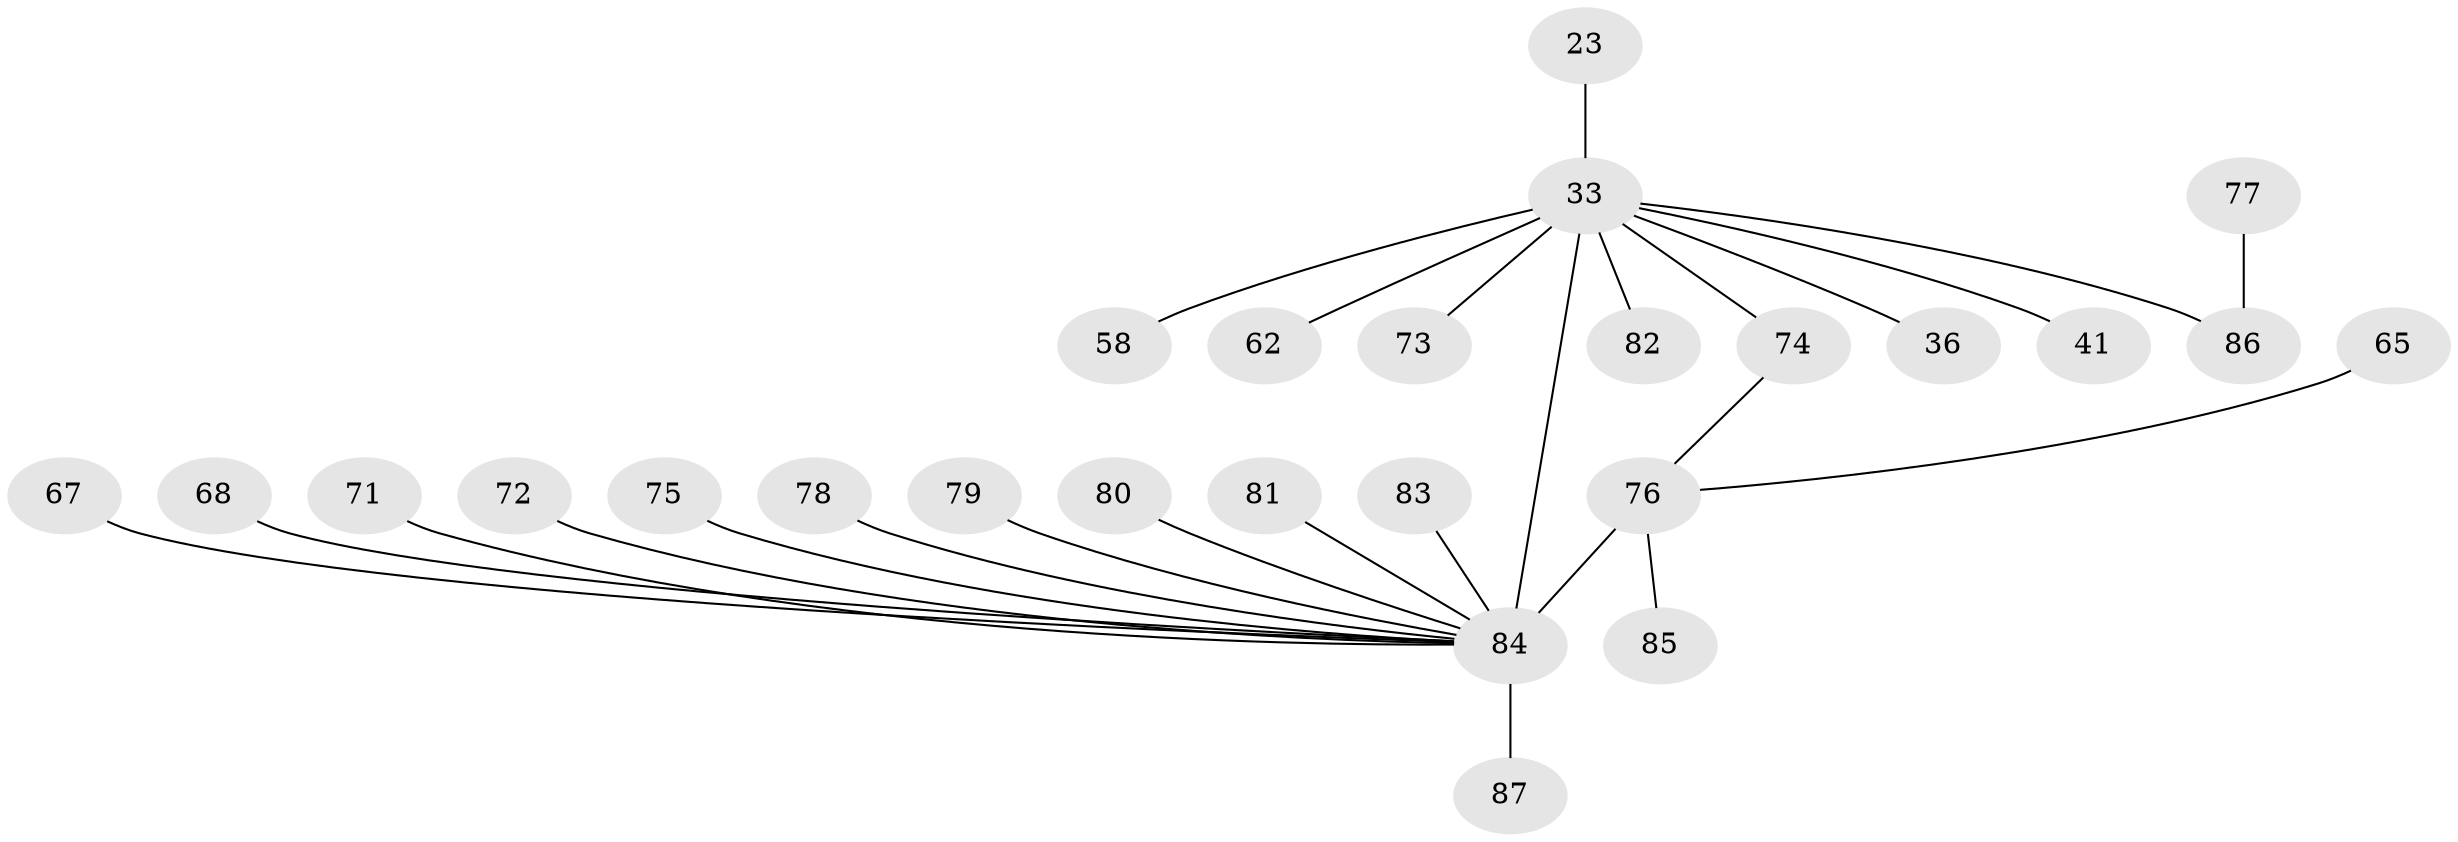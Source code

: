 // original degree distribution, {3: 0.06896551724137931, 18: 0.011494252873563218, 9: 0.022988505747126436, 4: 0.034482758620689655, 1: 0.5287356321839081, 24: 0.011494252873563218, 2: 0.2413793103448276, 7: 0.011494252873563218, 5: 0.05747126436781609, 6: 0.011494252873563218}
// Generated by graph-tools (version 1.1) at 2025/50/03/04/25 21:50:36]
// undirected, 26 vertices, 26 edges
graph export_dot {
graph [start="1"]
  node [color=gray90,style=filled];
  23;
  33 [super="+6+11"];
  36;
  41;
  58;
  62;
  65 [super="+53"];
  67;
  68;
  71 [super="+29"];
  72;
  73 [super="+22"];
  74 [super="+69+70"];
  75;
  76 [super="+39+37+5+43+51+59"];
  77 [super="+63"];
  78 [super="+61"];
  79 [super="+40"];
  80;
  81;
  82 [super="+7"];
  83;
  84 [super="+30+66+27+49+9+12+16+18+21+34+35+44+46+52+54+56+57+64"];
  85;
  86 [super="+17+45+32"];
  87 [super="+31"];
  23 -- 33;
  33 -- 36;
  33 -- 41;
  33 -- 73;
  33 -- 74 [weight=3];
  33 -- 82;
  33 -- 84 [weight=7];
  33 -- 86 [weight=4];
  33 -- 58;
  33 -- 62;
  65 -- 76;
  67 -- 84;
  68 -- 84;
  71 -- 84;
  72 -- 84;
  74 -- 76;
  75 -- 84;
  76 -- 84 [weight=6];
  76 -- 85;
  77 -- 86 [weight=2];
  78 -- 84 [weight=2];
  79 -- 84 [weight=2];
  80 -- 84;
  81 -- 84;
  83 -- 84;
  84 -- 87;
}
